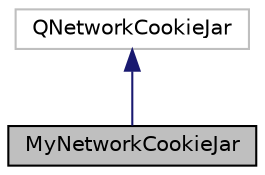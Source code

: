 digraph "MyNetworkCookieJar"
{
 // LATEX_PDF_SIZE
  edge [fontname="Helvetica",fontsize="10",labelfontname="Helvetica",labelfontsize="10"];
  node [fontname="Helvetica",fontsize="10",shape=record];
  Node1 [label="MyNetworkCookieJar",height=0.2,width=0.4,color="black", fillcolor="grey75", style="filled", fontcolor="black",tooltip="管理Cookies的类"];
  Node2 -> Node1 [dir="back",color="midnightblue",fontsize="10",style="solid",fontname="Helvetica"];
  Node2 [label="QNetworkCookieJar",height=0.2,width=0.4,color="grey75", fillcolor="white", style="filled",tooltip=" "];
}
